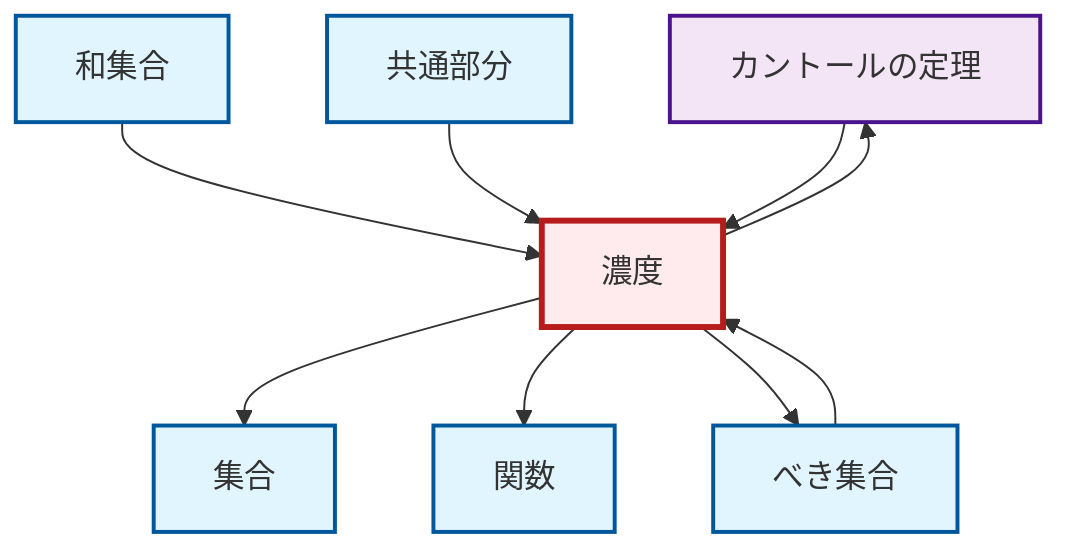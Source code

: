 graph TD
    classDef definition fill:#e1f5fe,stroke:#01579b,stroke-width:2px
    classDef theorem fill:#f3e5f5,stroke:#4a148c,stroke-width:2px
    classDef axiom fill:#fff3e0,stroke:#e65100,stroke-width:2px
    classDef example fill:#e8f5e9,stroke:#1b5e20,stroke-width:2px
    classDef current fill:#ffebee,stroke:#b71c1c,stroke-width:3px
    thm-cantor["カントールの定理"]:::theorem
    def-intersection["共通部分"]:::definition
    def-function["関数"]:::definition
    def-cardinality["濃度"]:::definition
    def-power-set["べき集合"]:::definition
    def-union["和集合"]:::definition
    def-set["集合"]:::definition
    def-cardinality --> def-set
    def-union --> def-cardinality
    def-intersection --> def-cardinality
    def-cardinality --> def-function
    def-cardinality --> def-power-set
    thm-cantor --> def-cardinality
    def-cardinality --> thm-cantor
    def-power-set --> def-cardinality
    class def-cardinality current